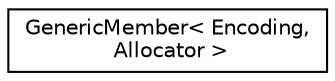 digraph "Graphical Class Hierarchy"
{
 // LATEX_PDF_SIZE
  edge [fontname="Helvetica",fontsize="10",labelfontname="Helvetica",labelfontsize="10"];
  node [fontname="Helvetica",fontsize="10",shape=record];
  rankdir="LR";
  Node0 [label="GenericMember\< Encoding,\l Allocator \>",height=0.2,width=0.4,color="black", fillcolor="white", style="filled",URL="$class_generic_member.html",tooltip="Name-value pair in a JSON object value."];
}
